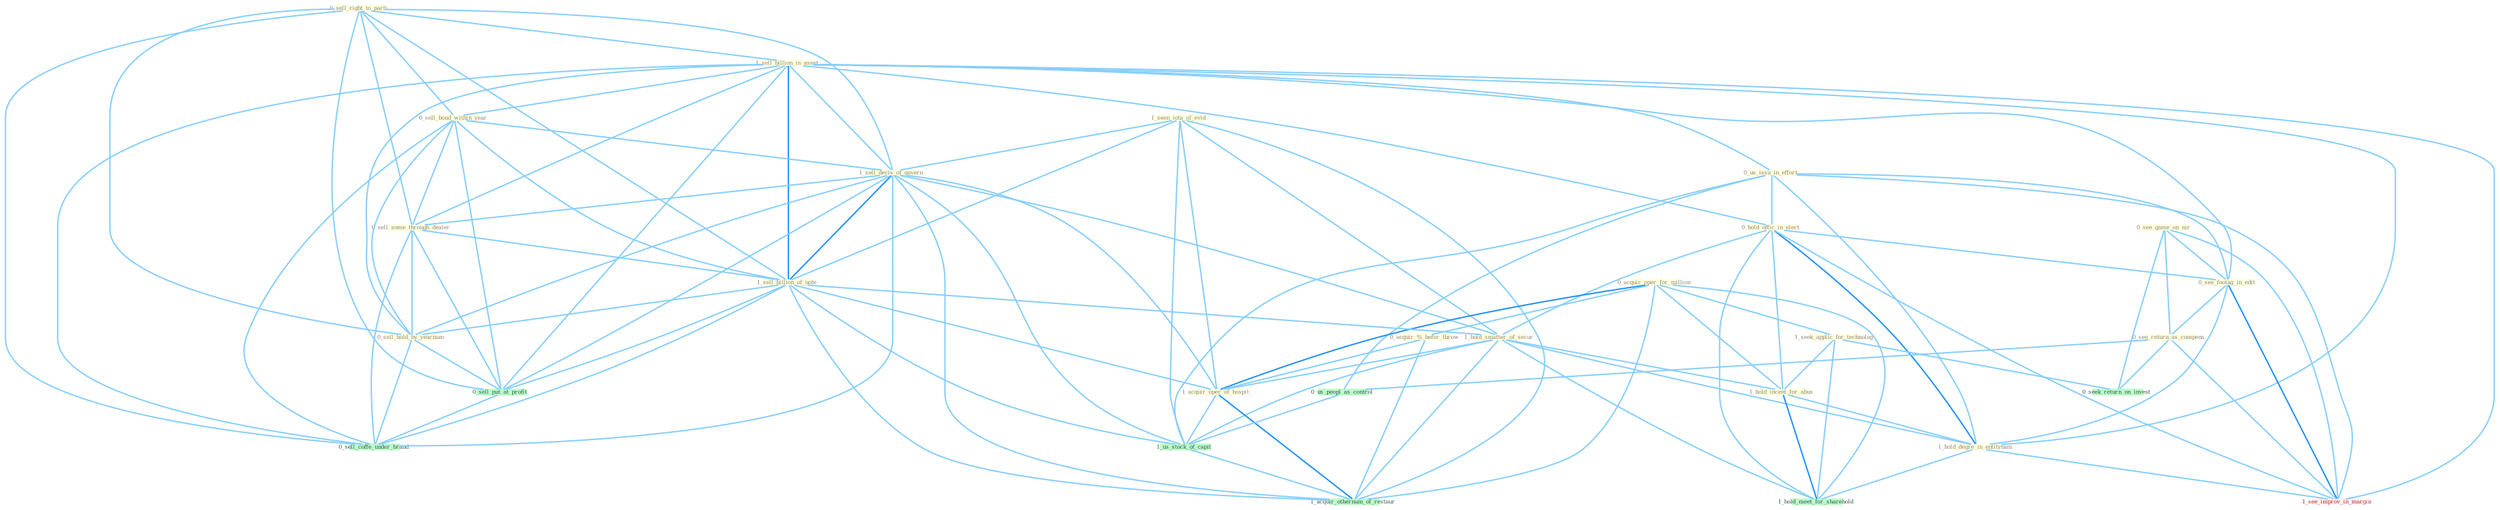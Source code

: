 Graph G{ 
    node
    [shape=polygon,style=filled,width=.5,height=.06,color="#BDFCC9",fixedsize=true,fontsize=4,
    fontcolor="#2f4f4f"];
    {node
    [color="#ffffe0", fontcolor="#8b7d6b"] "1_seen_iota_of_evid " "0_sell_right_to_parti " "1_sell_billion_in_asset " "0_sell_bond_within_year " "0_us_issu_in_effort " "0_hold_offic_in_elect " "1_sell_decis_of_govern " "0_acquir_oper_for_million " "0_sell_some_through_dealer " "1_sell_billion_of_note " "0_sell_hold_by_yearnum " "1_seek_applic_for_technolog " "0_acquir_%_befor_throw " "0_see_game_on_air " "0_see_footag_in_edit " "1_hold_smatter_of_secur " "1_hold_incent_for_abus " "0_see_return_as_compens " "1_hold_degre_in_entitynam " "1_acquir_oper_of_hospit "}
{node [color="#fff0f5", fontcolor="#b22222"] "1_see_improv_in_margin "}
edge [color="#B0E2FF"];

	"1_seen_iota_of_evid " -- "1_sell_decis_of_govern " [w="1", color="#87cefa" ];
	"1_seen_iota_of_evid " -- "1_sell_billion_of_note " [w="1", color="#87cefa" ];
	"1_seen_iota_of_evid " -- "1_hold_smatter_of_secur " [w="1", color="#87cefa" ];
	"1_seen_iota_of_evid " -- "1_acquir_oper_of_hospit " [w="1", color="#87cefa" ];
	"1_seen_iota_of_evid " -- "1_us_stock_of_capit " [w="1", color="#87cefa" ];
	"1_seen_iota_of_evid " -- "1_acquir_othernum_of_restaur " [w="1", color="#87cefa" ];
	"0_sell_right_to_parti " -- "1_sell_billion_in_asset " [w="1", color="#87cefa" ];
	"0_sell_right_to_parti " -- "0_sell_bond_within_year " [w="1", color="#87cefa" ];
	"0_sell_right_to_parti " -- "1_sell_decis_of_govern " [w="1", color="#87cefa" ];
	"0_sell_right_to_parti " -- "0_sell_some_through_dealer " [w="1", color="#87cefa" ];
	"0_sell_right_to_parti " -- "1_sell_billion_of_note " [w="1", color="#87cefa" ];
	"0_sell_right_to_parti " -- "0_sell_hold_by_yearnum " [w="1", color="#87cefa" ];
	"0_sell_right_to_parti " -- "0_sell_put_at_profit " [w="1", color="#87cefa" ];
	"0_sell_right_to_parti " -- "0_sell_coffe_under_brand " [w="1", color="#87cefa" ];
	"1_sell_billion_in_asset " -- "0_sell_bond_within_year " [w="1", color="#87cefa" ];
	"1_sell_billion_in_asset " -- "0_us_issu_in_effort " [w="1", color="#87cefa" ];
	"1_sell_billion_in_asset " -- "0_hold_offic_in_elect " [w="1", color="#87cefa" ];
	"1_sell_billion_in_asset " -- "1_sell_decis_of_govern " [w="1", color="#87cefa" ];
	"1_sell_billion_in_asset " -- "0_sell_some_through_dealer " [w="1", color="#87cefa" ];
	"1_sell_billion_in_asset " -- "1_sell_billion_of_note " [w="2", color="#1e90ff" , len=0.8];
	"1_sell_billion_in_asset " -- "0_sell_hold_by_yearnum " [w="1", color="#87cefa" ];
	"1_sell_billion_in_asset " -- "0_see_footag_in_edit " [w="1", color="#87cefa" ];
	"1_sell_billion_in_asset " -- "1_hold_degre_in_entitynam " [w="1", color="#87cefa" ];
	"1_sell_billion_in_asset " -- "0_sell_put_at_profit " [w="1", color="#87cefa" ];
	"1_sell_billion_in_asset " -- "1_see_improv_in_margin " [w="1", color="#87cefa" ];
	"1_sell_billion_in_asset " -- "0_sell_coffe_under_brand " [w="1", color="#87cefa" ];
	"0_sell_bond_within_year " -- "1_sell_decis_of_govern " [w="1", color="#87cefa" ];
	"0_sell_bond_within_year " -- "0_sell_some_through_dealer " [w="1", color="#87cefa" ];
	"0_sell_bond_within_year " -- "1_sell_billion_of_note " [w="1", color="#87cefa" ];
	"0_sell_bond_within_year " -- "0_sell_hold_by_yearnum " [w="1", color="#87cefa" ];
	"0_sell_bond_within_year " -- "0_sell_put_at_profit " [w="1", color="#87cefa" ];
	"0_sell_bond_within_year " -- "0_sell_coffe_under_brand " [w="1", color="#87cefa" ];
	"0_us_issu_in_effort " -- "0_hold_offic_in_elect " [w="1", color="#87cefa" ];
	"0_us_issu_in_effort " -- "0_see_footag_in_edit " [w="1", color="#87cefa" ];
	"0_us_issu_in_effort " -- "1_hold_degre_in_entitynam " [w="1", color="#87cefa" ];
	"0_us_issu_in_effort " -- "0_us_peopl_as_control " [w="1", color="#87cefa" ];
	"0_us_issu_in_effort " -- "1_us_stock_of_capit " [w="1", color="#87cefa" ];
	"0_us_issu_in_effort " -- "1_see_improv_in_margin " [w="1", color="#87cefa" ];
	"0_hold_offic_in_elect " -- "0_see_footag_in_edit " [w="1", color="#87cefa" ];
	"0_hold_offic_in_elect " -- "1_hold_smatter_of_secur " [w="1", color="#87cefa" ];
	"0_hold_offic_in_elect " -- "1_hold_incent_for_abus " [w="1", color="#87cefa" ];
	"0_hold_offic_in_elect " -- "1_hold_degre_in_entitynam " [w="2", color="#1e90ff" , len=0.8];
	"0_hold_offic_in_elect " -- "1_see_improv_in_margin " [w="1", color="#87cefa" ];
	"0_hold_offic_in_elect " -- "1_hold_meet_for_sharehold " [w="1", color="#87cefa" ];
	"1_sell_decis_of_govern " -- "0_sell_some_through_dealer " [w="1", color="#87cefa" ];
	"1_sell_decis_of_govern " -- "1_sell_billion_of_note " [w="2", color="#1e90ff" , len=0.8];
	"1_sell_decis_of_govern " -- "0_sell_hold_by_yearnum " [w="1", color="#87cefa" ];
	"1_sell_decis_of_govern " -- "1_hold_smatter_of_secur " [w="1", color="#87cefa" ];
	"1_sell_decis_of_govern " -- "1_acquir_oper_of_hospit " [w="1", color="#87cefa" ];
	"1_sell_decis_of_govern " -- "0_sell_put_at_profit " [w="1", color="#87cefa" ];
	"1_sell_decis_of_govern " -- "1_us_stock_of_capit " [w="1", color="#87cefa" ];
	"1_sell_decis_of_govern " -- "0_sell_coffe_under_brand " [w="1", color="#87cefa" ];
	"1_sell_decis_of_govern " -- "1_acquir_othernum_of_restaur " [w="1", color="#87cefa" ];
	"0_acquir_oper_for_million " -- "1_seek_applic_for_technolog " [w="1", color="#87cefa" ];
	"0_acquir_oper_for_million " -- "0_acquir_%_befor_throw " [w="1", color="#87cefa" ];
	"0_acquir_oper_for_million " -- "1_hold_incent_for_abus " [w="1", color="#87cefa" ];
	"0_acquir_oper_for_million " -- "1_acquir_oper_of_hospit " [w="2", color="#1e90ff" , len=0.8];
	"0_acquir_oper_for_million " -- "1_hold_meet_for_sharehold " [w="1", color="#87cefa" ];
	"0_acquir_oper_for_million " -- "1_acquir_othernum_of_restaur " [w="1", color="#87cefa" ];
	"0_sell_some_through_dealer " -- "1_sell_billion_of_note " [w="1", color="#87cefa" ];
	"0_sell_some_through_dealer " -- "0_sell_hold_by_yearnum " [w="1", color="#87cefa" ];
	"0_sell_some_through_dealer " -- "0_sell_put_at_profit " [w="1", color="#87cefa" ];
	"0_sell_some_through_dealer " -- "0_sell_coffe_under_brand " [w="1", color="#87cefa" ];
	"1_sell_billion_of_note " -- "0_sell_hold_by_yearnum " [w="1", color="#87cefa" ];
	"1_sell_billion_of_note " -- "1_hold_smatter_of_secur " [w="1", color="#87cefa" ];
	"1_sell_billion_of_note " -- "1_acquir_oper_of_hospit " [w="1", color="#87cefa" ];
	"1_sell_billion_of_note " -- "0_sell_put_at_profit " [w="1", color="#87cefa" ];
	"1_sell_billion_of_note " -- "1_us_stock_of_capit " [w="1", color="#87cefa" ];
	"1_sell_billion_of_note " -- "0_sell_coffe_under_brand " [w="1", color="#87cefa" ];
	"1_sell_billion_of_note " -- "1_acquir_othernum_of_restaur " [w="1", color="#87cefa" ];
	"0_sell_hold_by_yearnum " -- "0_sell_put_at_profit " [w="1", color="#87cefa" ];
	"0_sell_hold_by_yearnum " -- "0_sell_coffe_under_brand " [w="1", color="#87cefa" ];
	"1_seek_applic_for_technolog " -- "1_hold_incent_for_abus " [w="1", color="#87cefa" ];
	"1_seek_applic_for_technolog " -- "0_seek_return_on_invest " [w="1", color="#87cefa" ];
	"1_seek_applic_for_technolog " -- "1_hold_meet_for_sharehold " [w="1", color="#87cefa" ];
	"0_acquir_%_befor_throw " -- "1_acquir_oper_of_hospit " [w="1", color="#87cefa" ];
	"0_acquir_%_befor_throw " -- "1_acquir_othernum_of_restaur " [w="1", color="#87cefa" ];
	"0_see_game_on_air " -- "0_see_footag_in_edit " [w="1", color="#87cefa" ];
	"0_see_game_on_air " -- "0_see_return_as_compens " [w="1", color="#87cefa" ];
	"0_see_game_on_air " -- "0_seek_return_on_invest " [w="1", color="#87cefa" ];
	"0_see_game_on_air " -- "1_see_improv_in_margin " [w="1", color="#87cefa" ];
	"0_see_footag_in_edit " -- "0_see_return_as_compens " [w="1", color="#87cefa" ];
	"0_see_footag_in_edit " -- "1_hold_degre_in_entitynam " [w="1", color="#87cefa" ];
	"0_see_footag_in_edit " -- "1_see_improv_in_margin " [w="2", color="#1e90ff" , len=0.8];
	"1_hold_smatter_of_secur " -- "1_hold_incent_for_abus " [w="1", color="#87cefa" ];
	"1_hold_smatter_of_secur " -- "1_hold_degre_in_entitynam " [w="1", color="#87cefa" ];
	"1_hold_smatter_of_secur " -- "1_acquir_oper_of_hospit " [w="1", color="#87cefa" ];
	"1_hold_smatter_of_secur " -- "1_us_stock_of_capit " [w="1", color="#87cefa" ];
	"1_hold_smatter_of_secur " -- "1_hold_meet_for_sharehold " [w="1", color="#87cefa" ];
	"1_hold_smatter_of_secur " -- "1_acquir_othernum_of_restaur " [w="1", color="#87cefa" ];
	"1_hold_incent_for_abus " -- "1_hold_degre_in_entitynam " [w="1", color="#87cefa" ];
	"1_hold_incent_for_abus " -- "1_hold_meet_for_sharehold " [w="2", color="#1e90ff" , len=0.8];
	"0_see_return_as_compens " -- "0_us_peopl_as_control " [w="1", color="#87cefa" ];
	"0_see_return_as_compens " -- "0_seek_return_on_invest " [w="1", color="#87cefa" ];
	"0_see_return_as_compens " -- "1_see_improv_in_margin " [w="1", color="#87cefa" ];
	"1_hold_degre_in_entitynam " -- "1_see_improv_in_margin " [w="1", color="#87cefa" ];
	"1_hold_degre_in_entitynam " -- "1_hold_meet_for_sharehold " [w="1", color="#87cefa" ];
	"1_acquir_oper_of_hospit " -- "1_us_stock_of_capit " [w="1", color="#87cefa" ];
	"1_acquir_oper_of_hospit " -- "1_acquir_othernum_of_restaur " [w="2", color="#1e90ff" , len=0.8];
	"0_us_peopl_as_control " -- "1_us_stock_of_capit " [w="1", color="#87cefa" ];
	"0_sell_put_at_profit " -- "0_sell_coffe_under_brand " [w="1", color="#87cefa" ];
	"1_us_stock_of_capit " -- "1_acquir_othernum_of_restaur " [w="1", color="#87cefa" ];
}